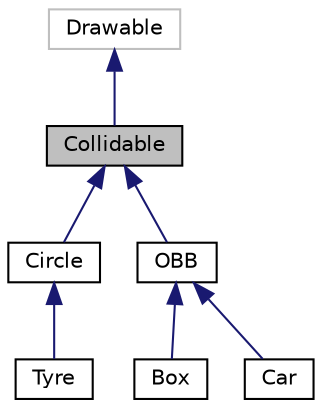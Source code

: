 digraph "Collidable"
{
  edge [fontname="Helvetica",fontsize="10",labelfontname="Helvetica",labelfontsize="10"];
  node [fontname="Helvetica",fontsize="10",shape=record];
  Node1 [label="Collidable",height=0.2,width=0.4,color="black", fillcolor="grey75", style="filled", fontcolor="black"];
  Node2 -> Node1 [dir="back",color="midnightblue",fontsize="10",style="solid",fontname="Helvetica"];
  Node2 [label="Drawable",height=0.2,width=0.4,color="grey75", fillcolor="white", style="filled"];
  Node1 -> Node3 [dir="back",color="midnightblue",fontsize="10",style="solid",fontname="Helvetica"];
  Node3 [label="Circle",height=0.2,width=0.4,color="black", fillcolor="white", style="filled",URL="$class_circle.html",tooltip="Circular collidables to be used in the game. "];
  Node3 -> Node4 [dir="back",color="midnightblue",fontsize="10",style="solid",fontname="Helvetica"];
  Node4 [label="Tyre",height=0.2,width=0.4,color="black", fillcolor="white", style="filled",URL="$class_tyre.html",tooltip="Collidable object to be used in the game. "];
  Node1 -> Node5 [dir="back",color="midnightblue",fontsize="10",style="solid",fontname="Helvetica"];
  Node5 [label="OBB",height=0.2,width=0.4,color="black", fillcolor="white", style="filled",URL="$class_o_b_b.html",tooltip="Oriented bounding box collidables to be used in the game. "];
  Node5 -> Node6 [dir="back",color="midnightblue",fontsize="10",style="solid",fontname="Helvetica"];
  Node6 [label="Box",height=0.2,width=0.4,color="black", fillcolor="white", style="filled",URL="$class_box.html",tooltip="Collidable object to be used in the game. "];
  Node5 -> Node7 [dir="back",color="midnightblue",fontsize="10",style="solid",fontname="Helvetica"];
  Node7 [label="Car",height=0.2,width=0.4,color="black", fillcolor="white", style="filled",URL="$class_car.html",tooltip="Controllable car to be used by the player. "];
}
